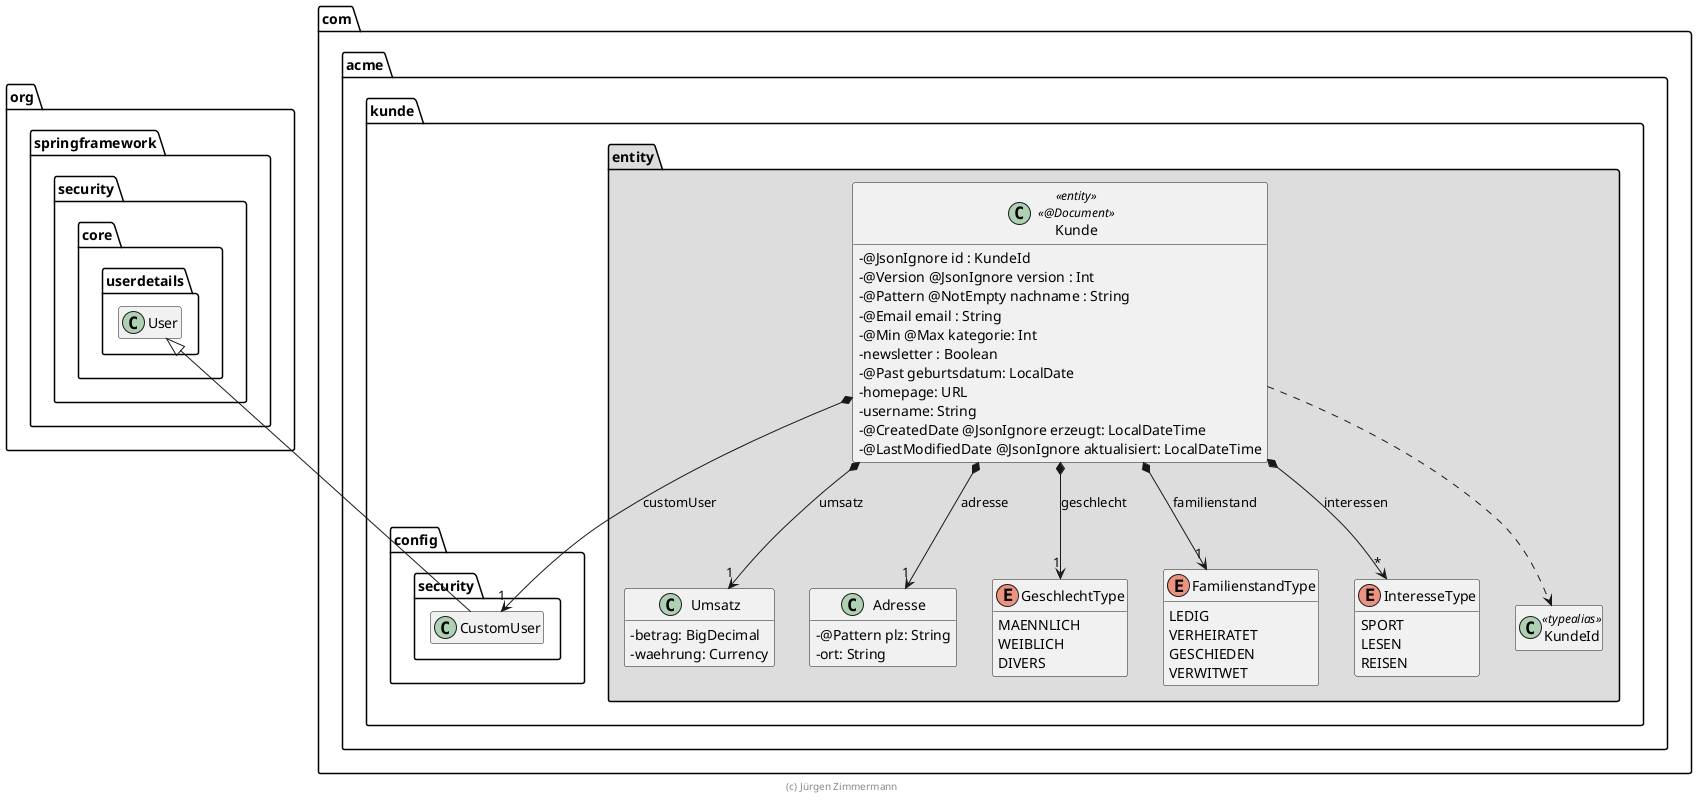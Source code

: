 ' Copyright (C) 2019 - present Juergen Zimmermann, Hochschule Karlsruhe
'
' This program is free software: you can redistribute it and/or modify
' it under the terms of the GNU General Public License as published by
' the Free Software Foundation, either version 3 of the License, or
' (at your option) any later version.
'
' This program is distributed in the hope that it will be useful,
' but WITHOUT ANY WARRANTY; without even the implied warranty of
' MERCHANTABILITY or FITNESS FOR A PARTICULAR PURPOSE.  See the
' GNU General Public License for more details.
'
' You should have received a copy of the GNU General Public License
' along with this program.  If not, see <http://www.gnu.org/licenses/>.
@startuml Kunde

!pragma useNewPackage
skinparam classAttributeIconSize 0
skinparam componentStyle uml2
' skinparam monochrome true

package org.springframework.security.core.userdetails {
    class User {
    }
}

package com.acme.kunde {
    package config.security {
        User <|-- CustomUser
        class CustomUser {
        }
    }
    package entity #DDDDDD {
        Kunde *--> "1" Umsatz : umsatz
        Kunde *--> "1" Adresse : adresse
        Kunde *--> "1" GeschlechtType : geschlecht
        Kunde *--> "1" FamilienstandType : familienstand
        Kunde *--> "*" InteresseType : interessen
        Kunde *--> "1" CustomUser : customUser
        Kunde ..> KundeId

        class KundeId << typealias >> {
        }

        class Umsatz {
            - betrag: BigDecimal
            - waehrung: Currency
        }

        class Adresse {
            - @Pattern plz: String
            - ort: String
        }

        enum GeschlechtType {
            MAENNLICH
            WEIBLICH
            DIVERS
        }

        enum FamilienstandType {
            LEDIG
            VERHEIRATET
            GESCHIEDEN
            VERWITWET
        }

        enum InteresseType {
            SPORT
            LESEN
            REISEN
        }

        class Kunde << entity >> << @Document >> {
            - @JsonIgnore id : KundeId
            - @Version @JsonIgnore version : Int
            - @Pattern @NotEmpty nachname : String
            - @Email email : String
            - @Min @Max kategorie: Int
            - newsletter : Boolean
            - @Past geburtsdatum: LocalDate
            - homepage: URL
            - username: String
            - @CreatedDate @JsonIgnore erzeugt: LocalDateTime
            - @LastModifiedDate @JsonIgnore aktualisiert: LocalDateTime
        }
    }
}

hide empty members

footer (c) Jürgen Zimmermann

@enduml
